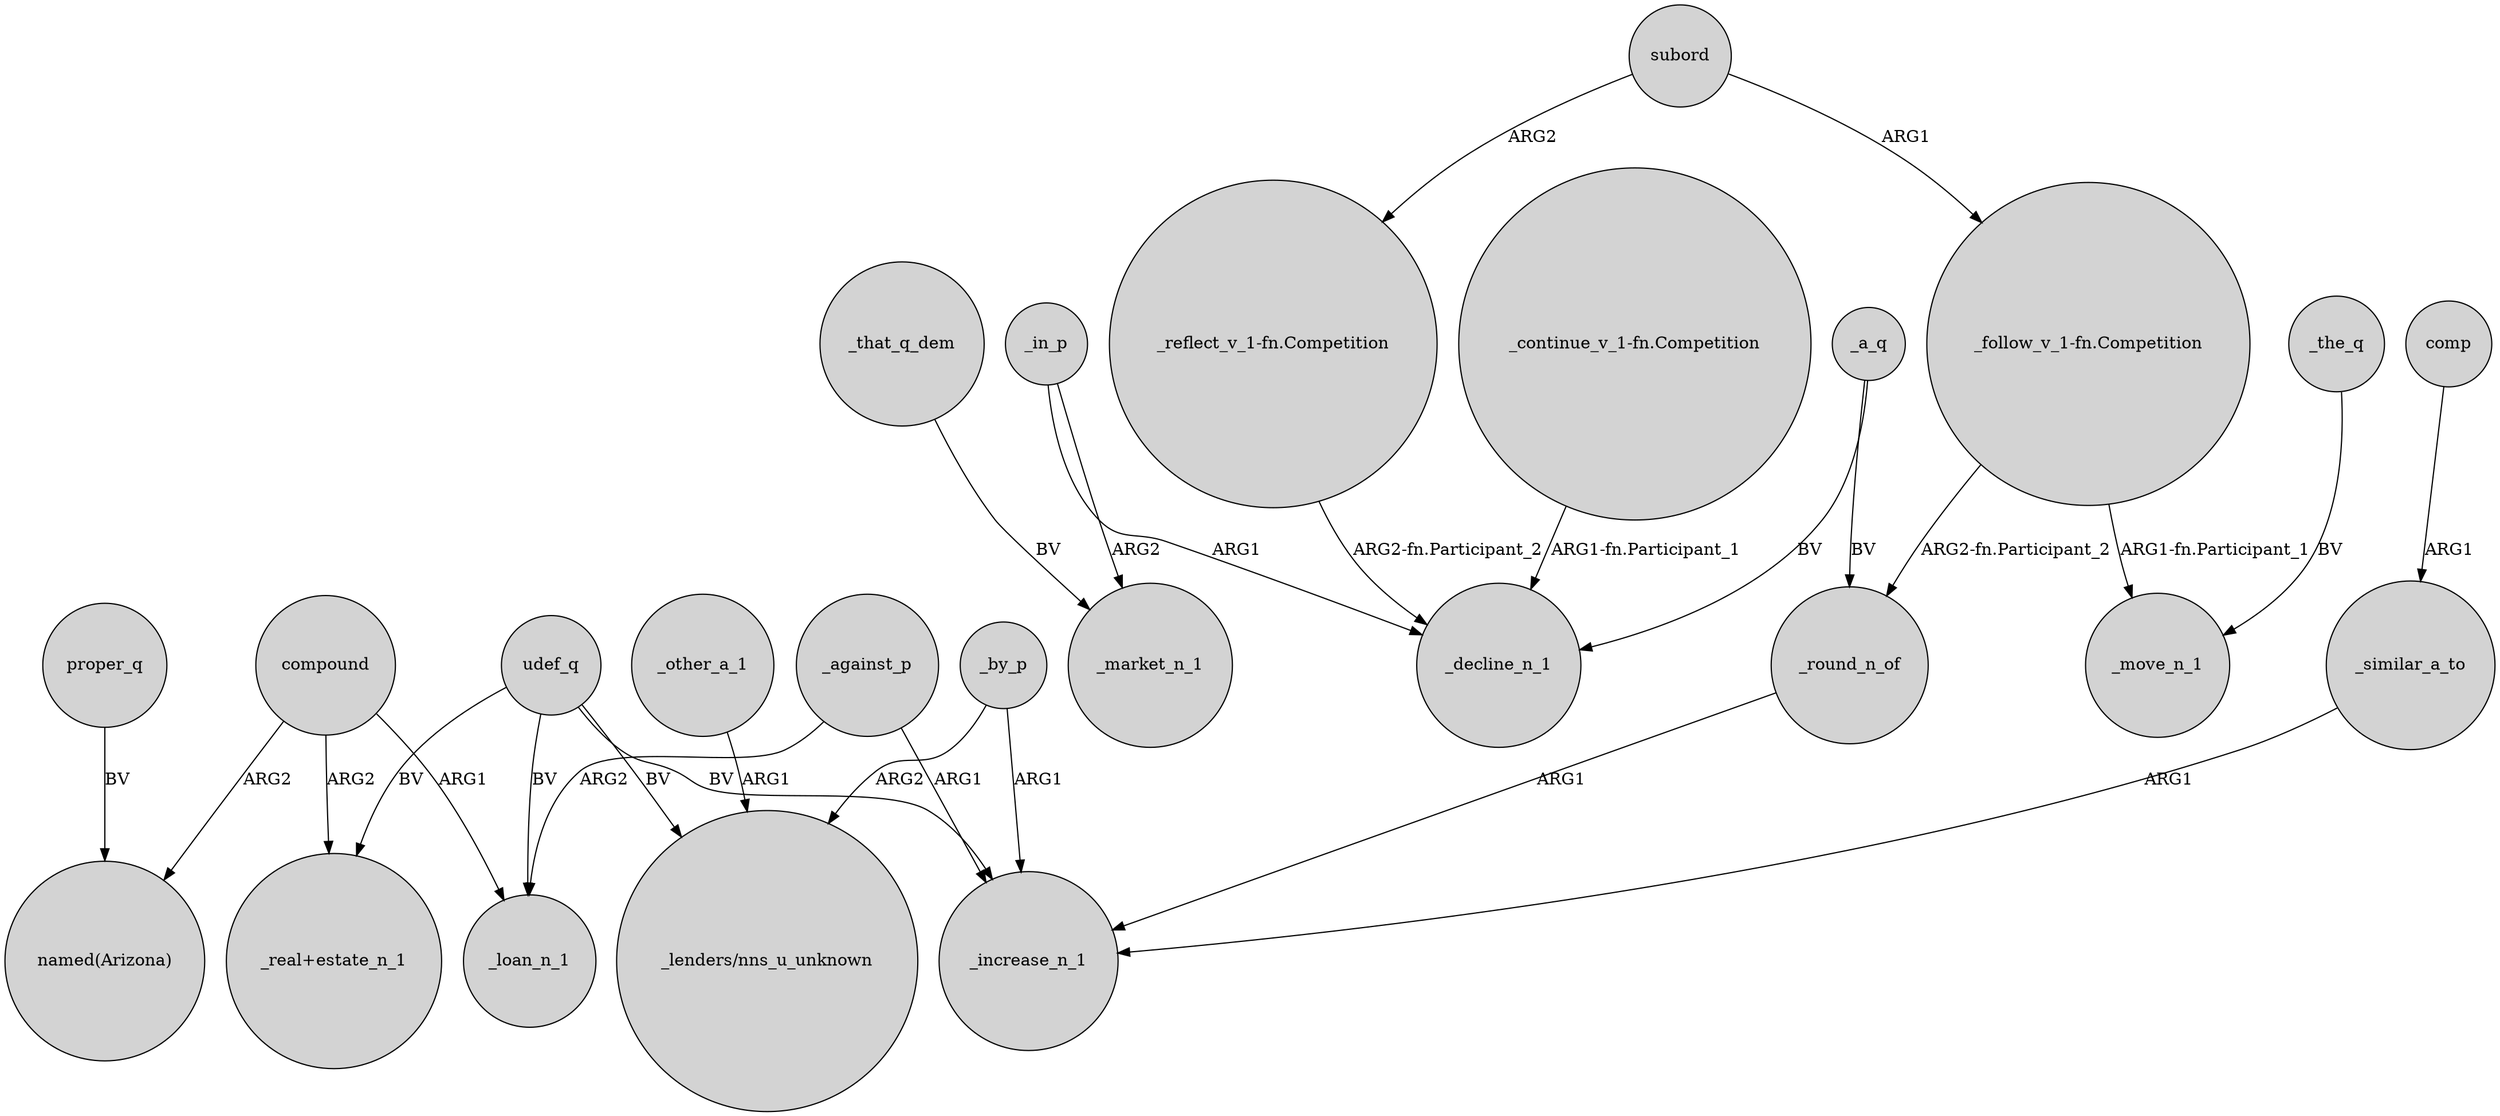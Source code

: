 digraph {
	node [shape=circle style=filled]
	_similar_a_to -> _increase_n_1 [label=ARG1]
	proper_q -> "named(Arizona)" [label=BV]
	udef_q -> _loan_n_1 [label=BV]
	_against_p -> _increase_n_1 [label=ARG1]
	udef_q -> _increase_n_1 [label=BV]
	compound -> "_real+estate_n_1" [label=ARG2]
	_against_p -> _loan_n_1 [label=ARG2]
	_a_q -> _decline_n_1 [label=BV]
	_by_p -> "_lenders/nns_u_unknown" [label=ARG2]
	_in_p -> _decline_n_1 [label=ARG1]
	_that_q_dem -> _market_n_1 [label=BV]
	_by_p -> _increase_n_1 [label=ARG1]
	"_follow_v_1-fn.Competition" -> _move_n_1 [label="ARG1-fn.Participant_1"]
	comp -> _similar_a_to [label=ARG1]
	_in_p -> _market_n_1 [label=ARG2]
	compound -> _loan_n_1 [label=ARG1]
	_other_a_1 -> "_lenders/nns_u_unknown" [label=ARG1]
	compound -> "named(Arizona)" [label=ARG2]
	_round_n_of -> _increase_n_1 [label=ARG1]
	"_reflect_v_1-fn.Competition" -> _decline_n_1 [label="ARG2-fn.Participant_2"]
	"_continue_v_1-fn.Competition" -> _decline_n_1 [label="ARG1-fn.Participant_1"]
	_a_q -> _round_n_of [label=BV]
	subord -> "_reflect_v_1-fn.Competition" [label=ARG2]
	"_follow_v_1-fn.Competition" -> _round_n_of [label="ARG2-fn.Participant_2"]
	udef_q -> "_real+estate_n_1" [label=BV]
	_the_q -> _move_n_1 [label=BV]
	udef_q -> "_lenders/nns_u_unknown" [label=BV]
	subord -> "_follow_v_1-fn.Competition" [label=ARG1]
}
